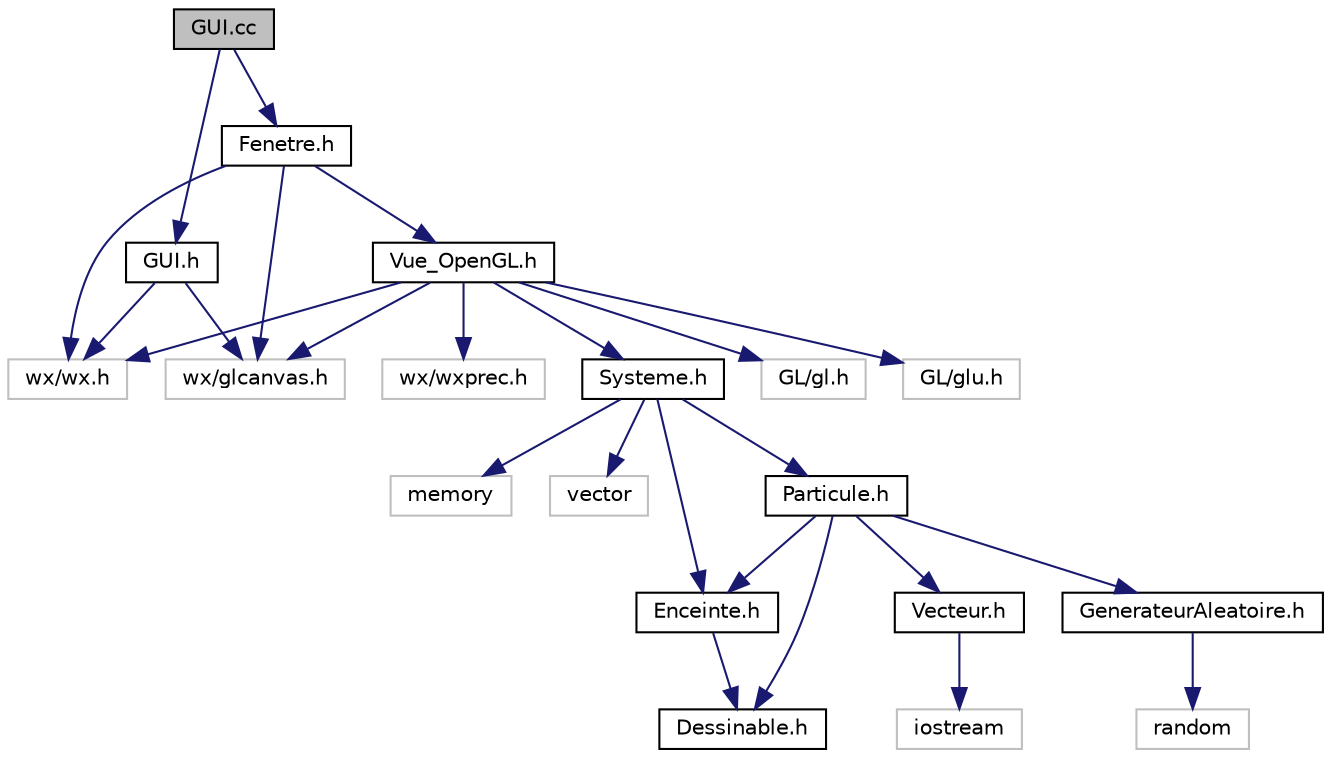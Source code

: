digraph "GUI.cc"
{
  edge [fontname="Helvetica",fontsize="10",labelfontname="Helvetica",labelfontsize="10"];
  node [fontname="Helvetica",fontsize="10",shape=record];
  Node1 [label="GUI.cc",height=0.2,width=0.4,color="black", fillcolor="grey75", style="filled" fontcolor="black"];
  Node1 -> Node2 [color="midnightblue",fontsize="10",style="solid",fontname="Helvetica"];
  Node2 [label="GUI.h",height=0.2,width=0.4,color="black", fillcolor="white", style="filled",URL="$_g_u_i_8h.html",tooltip="est le prototype de l&#39;application princpal qui lance tout le programme "];
  Node2 -> Node3 [color="midnightblue",fontsize="10",style="solid",fontname="Helvetica"];
  Node3 [label="wx/wx.h",height=0.2,width=0.4,color="grey75", fillcolor="white", style="filled"];
  Node2 -> Node4 [color="midnightblue",fontsize="10",style="solid",fontname="Helvetica"];
  Node4 [label="wx/glcanvas.h",height=0.2,width=0.4,color="grey75", fillcolor="white", style="filled"];
  Node1 -> Node5 [color="midnightblue",fontsize="10",style="solid",fontname="Helvetica"];
  Node5 [label="Fenetre.h",height=0.2,width=0.4,color="black", fillcolor="white", style="filled",URL="$_fenetre_8h.html",tooltip="est le prototype de la classe fenetre qui permettra de créer une fentre contenant notre application ..."];
  Node5 -> Node3 [color="midnightblue",fontsize="10",style="solid",fontname="Helvetica"];
  Node5 -> Node4 [color="midnightblue",fontsize="10",style="solid",fontname="Helvetica"];
  Node5 -> Node6 [color="midnightblue",fontsize="10",style="solid",fontname="Helvetica"];
  Node6 [label="Vue_OpenGL.h",height=0.2,width=0.4,color="black", fillcolor="white", style="filled",URL="$_vue___open_g_l_8h_source.html"];
  Node6 -> Node7 [color="midnightblue",fontsize="10",style="solid",fontname="Helvetica"];
  Node7 [label="wx/wxprec.h",height=0.2,width=0.4,color="grey75", fillcolor="white", style="filled"];
  Node6 -> Node3 [color="midnightblue",fontsize="10",style="solid",fontname="Helvetica"];
  Node6 -> Node4 [color="midnightblue",fontsize="10",style="solid",fontname="Helvetica"];
  Node6 -> Node8 [color="midnightblue",fontsize="10",style="solid",fontname="Helvetica"];
  Node8 [label="Systeme.h",height=0.2,width=0.4,color="black", fillcolor="white", style="filled",URL="$_systeme_8h.html",tooltip="est le prototype de la classe contenant l&#39;enceinte et les particules "];
  Node8 -> Node9 [color="midnightblue",fontsize="10",style="solid",fontname="Helvetica"];
  Node9 [label="memory",height=0.2,width=0.4,color="grey75", fillcolor="white", style="filled"];
  Node8 -> Node10 [color="midnightblue",fontsize="10",style="solid",fontname="Helvetica"];
  Node10 [label="vector",height=0.2,width=0.4,color="grey75", fillcolor="white", style="filled"];
  Node8 -> Node11 [color="midnightblue",fontsize="10",style="solid",fontname="Helvetica"];
  Node11 [label="Particule.h",height=0.2,width=0.4,color="black", fillcolor="white", style="filled",URL="$_particule_8h.html",tooltip="est le prototype de la particule qui est une classe mère des différentes particules ..."];
  Node11 -> Node12 [color="midnightblue",fontsize="10",style="solid",fontname="Helvetica"];
  Node12 [label="Vecteur.h",height=0.2,width=0.4,color="black", fillcolor="white", style="filled",URL="$_vecteur_8h.html",tooltip="est le prototype de la classe qui nous pourmet de gérer la position et la vitesse de nos particules m..."];
  Node12 -> Node13 [color="midnightblue",fontsize="10",style="solid",fontname="Helvetica"];
  Node13 [label="iostream",height=0.2,width=0.4,color="grey75", fillcolor="white", style="filled"];
  Node11 -> Node14 [color="midnightblue",fontsize="10",style="solid",fontname="Helvetica"];
  Node14 [label="Dessinable.h",height=0.2,width=0.4,color="black", fillcolor="white", style="filled",URL="$_dessinable_8h.html",tooltip="est la super-classe avec une méthode dessine qui permet d&#39;avoir une spécialisation pour chaque type d..."];
  Node11 -> Node15 [color="midnightblue",fontsize="10",style="solid",fontname="Helvetica"];
  Node15 [label="Enceinte.h",height=0.2,width=0.4,color="black", fillcolor="white", style="filled",URL="$_enceinte_8h.html",tooltip="est la classe qui contient l&#39;objet enceinte qui est la boîte où seront nos particules ..."];
  Node15 -> Node14 [color="midnightblue",fontsize="10",style="solid",fontname="Helvetica"];
  Node11 -> Node16 [color="midnightblue",fontsize="10",style="solid",fontname="Helvetica"];
  Node16 [label="GenerateurAleatoire.h",height=0.2,width=0.4,color="black", fillcolor="white", style="filled",URL="$_generateur_aleatoire_8h.html",tooltip="est le prototype de la classe qui permet de gérer les nombres aléatoires "];
  Node16 -> Node17 [color="midnightblue",fontsize="10",style="solid",fontname="Helvetica"];
  Node17 [label="random",height=0.2,width=0.4,color="grey75", fillcolor="white", style="filled"];
  Node8 -> Node15 [color="midnightblue",fontsize="10",style="solid",fontname="Helvetica"];
  Node6 -> Node18 [color="midnightblue",fontsize="10",style="solid",fontname="Helvetica"];
  Node18 [label="GL/gl.h",height=0.2,width=0.4,color="grey75", fillcolor="white", style="filled"];
  Node6 -> Node19 [color="midnightblue",fontsize="10",style="solid",fontname="Helvetica"];
  Node19 [label="GL/glu.h",height=0.2,width=0.4,color="grey75", fillcolor="white", style="filled"];
}
